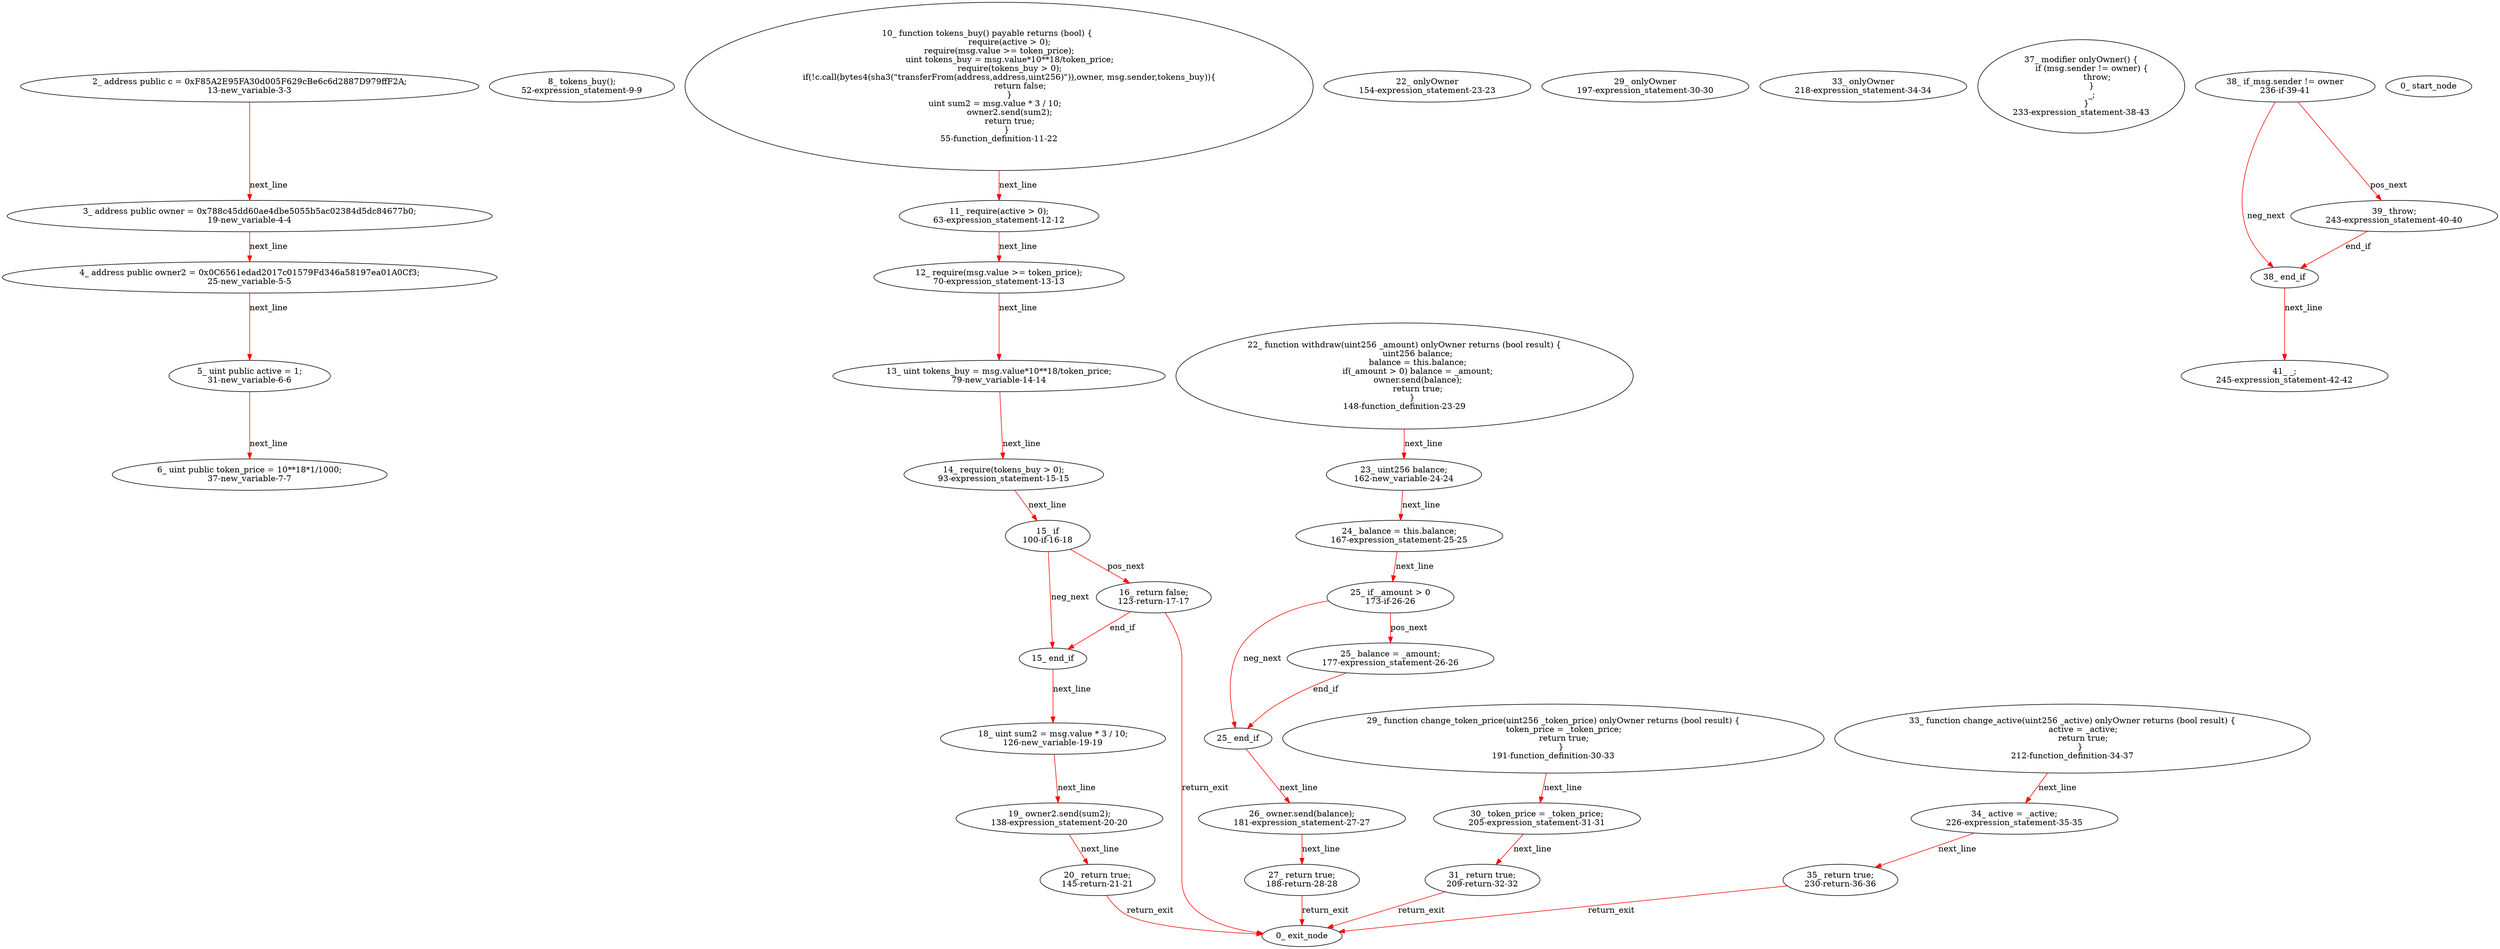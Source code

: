 digraph  {
13 [label="2_ address public c = 0xF85A2E95FA30d005F629cBe6c6d2887D979ffF2A;\n13-new_variable-3-3", method="", type_label=new_variable];
19 [label="3_ address public owner = 0x788c45dd60ae4dbe5055b5ac02384d5dc84677b0;\n19-new_variable-4-4", method="", type_label=new_variable];
25 [label="4_ address public owner2 = 0x0C6561edad2017c01579Fd346a58197ea01A0Cf3;\n25-new_variable-5-5", method="", type_label=new_variable];
31 [label="5_ uint public active = 1;\n31-new_variable-6-6", method="", type_label=new_variable];
37 [label="6_ uint public token_price = 10**18*1/1000;\n37-new_variable-7-7", method="", type_label=new_variable];
52 [label="8_ tokens_buy();\n52-expression_statement-9-9", method="", type_label=expression_statement];
55 [label="10_ function tokens_buy() payable returns (bool) {         \n        require(active > 0);\n        require(msg.value >= token_price);        \n        uint tokens_buy = msg.value*10**18/token_price;\n        require(tokens_buy > 0);\n        if(!c.call(bytes4(sha3(\"transferFrom(address,address,uint256)\")),owner, msg.sender,tokens_buy)){\n        	return false;\n        }\n        uint sum2 = msg.value * 3 / 10;           \n        owner2.send(sum2);\n        return true;\n      }\n55-function_definition-11-22", method="tokens_buy()", type_label=function_definition];
63 [label="11_ require(active > 0);\n63-expression_statement-12-12", method="tokens_buy()", type_label=expression_statement];
70 [label="12_ require(msg.value >= token_price);\n70-expression_statement-13-13", method="tokens_buy()", type_label=expression_statement];
79 [label="13_ uint tokens_buy = msg.value*10**18/token_price;\n79-new_variable-14-14", method="tokens_buy()", type_label=new_variable];
93 [label="14_ require(tokens_buy > 0);\n93-expression_statement-15-15", method="tokens_buy()", type_label=expression_statement];
100 [label="15_ if\n100-if-16-18", method="tokens_buy()", type_label=if];
342 [label="15_ end_if", method="tokens_buy()", type_label=end_if];
123 [label="16_ return false;\n123-return-17-17", method="tokens_buy()", type_label=return];
126 [label="18_ uint sum2 = msg.value * 3 / 10;\n126-new_variable-19-19", method="tokens_buy()", type_label=new_variable];
138 [label="19_ owner2.send(sum2);\n138-expression_statement-20-20", method="tokens_buy()", type_label=expression_statement];
145 [label="20_ return true;\n145-return-21-21", method="tokens_buy()", type_label=return];
148 [label="22_ function withdraw(uint256 _amount) onlyOwner returns (bool result) {\n          uint256 balance;\n          balance = this.balance;\n          if(_amount > 0) balance = _amount;\n          owner.send(balance);\n          return true;\n      }\n148-function_definition-23-29", method="withdraw(uint256 _amount)", type_label=function_definition];
154 [label="22_ onlyOwner\n154-expression_statement-23-23", method="withdraw(uint256 _amount)", type_label=expression_statement];
162 [label="23_ uint256 balance;\n162-new_variable-24-24", method="withdraw(uint256 _amount)", type_label=new_variable];
167 [label="24_ balance = this.balance;\n167-expression_statement-25-25", method="withdraw(uint256 _amount)", type_label=expression_statement];
173 [label="25_ if__amount > 0\n173-if-26-26", method="withdraw(uint256 _amount)", type_label=if];
415 [label="25_ end_if", method="withdraw(uint256 _amount)", type_label=end_if];
177 [label="25_ balance = _amount;\n177-expression_statement-26-26", method="withdraw(uint256 _amount)", type_label=expression_statement];
181 [label="26_ owner.send(balance);\n181-expression_statement-27-27", method="withdraw(uint256 _amount)", type_label=expression_statement];
188 [label="27_ return true;\n188-return-28-28", method="withdraw(uint256 _amount)", type_label=return];
191 [label="29_ function change_token_price(uint256 _token_price) onlyOwner returns (bool result) {\n        token_price = _token_price;\n        return true;\n      }\n191-function_definition-30-33", method="change_token_price(uint256 _token_price)", type_label=function_definition];
197 [label="29_ onlyOwner\n197-expression_statement-30-30", method="change_token_price(uint256 _token_price)", type_label=expression_statement];
205 [label="30_ token_price = _token_price;\n205-expression_statement-31-31", method="change_token_price(uint256 _token_price)", type_label=expression_statement];
209 [label="31_ return true;\n209-return-32-32", method="change_token_price(uint256 _token_price)", type_label=return];
212 [label="33_ function change_active(uint256 _active) onlyOwner returns (bool result) {\n        active = _active;\n        return true;\n      }\n212-function_definition-34-37", method="change_active(uint256 _active)", type_label=function_definition];
218 [label="33_ onlyOwner\n218-expression_statement-34-34", method="change_active(uint256 _active)", type_label=expression_statement];
226 [label="34_ active = _active;\n226-expression_statement-35-35", method="change_active(uint256 _active)", type_label=expression_statement];
230 [label="35_ return true;\n230-return-36-36", method="change_active(uint256 _active)", type_label=return];
233 [label="37_ modifier onlyOwner() {\n        if (msg.sender != owner) {\n            throw;\n        }\n        _;\n    }\n233-expression_statement-38-43", method="", type_label=expression_statement];
236 [label="38_ if_msg.sender != owner\n236-if-39-41", method="", type_label=if];
478 [label="38_ end_if", method="", type_label=end_if];
243 [label="39_ throw;\n243-expression_statement-40-40", method="", type_label=expression_statement];
245 [label="41_ _;\n245-expression_statement-42-42", method="", type_label=expression_statement];
1 [label="0_ start_node", method="", type_label=start];
2 [label="0_ exit_node", method="", type_label=exit];
13 -> 19  [color=red, controlflow_type=next_line, edge_type=CFG_edge, key=0, label=next_line];
19 -> 25  [color=red, controlflow_type=next_line, edge_type=CFG_edge, key=0, label=next_line];
25 -> 31  [color=red, controlflow_type=next_line, edge_type=CFG_edge, key=0, label=next_line];
31 -> 37  [color=red, controlflow_type=next_line, edge_type=CFG_edge, key=0, label=next_line];
55 -> 63  [color=red, controlflow_type=next_line, edge_type=CFG_edge, key=0, label=next_line];
63 -> 70  [color=red, controlflow_type=next_line, edge_type=CFG_edge, key=0, label=next_line];
70 -> 79  [color=red, controlflow_type=next_line, edge_type=CFG_edge, key=0, label=next_line];
79 -> 93  [color=red, controlflow_type=next_line, edge_type=CFG_edge, key=0, label=next_line];
93 -> 100  [color=red, controlflow_type=next_line, edge_type=CFG_edge, key=0, label=next_line];
100 -> 123  [color=red, controlflow_type=pos_next, edge_type=CFG_edge, key=0, label=pos_next];
100 -> 342  [color=red, controlflow_type=neg_next, edge_type=CFG_edge, key=0, label=neg_next];
342 -> 126  [color=red, controlflow_type=next_line, edge_type=CFG_edge, key=0, label=next_line];
123 -> 342  [color=red, controlflow_type=end_if, edge_type=CFG_edge, key=0, label=end_if];
123 -> 2  [color=red, controlflow_type=return_exit, edge_type=CFG_edge, key=0, label=return_exit];
126 -> 138  [color=red, controlflow_type=next_line, edge_type=CFG_edge, key=0, label=next_line];
138 -> 145  [color=red, controlflow_type=next_line, edge_type=CFG_edge, key=0, label=next_line];
145 -> 2  [color=red, controlflow_type=return_exit, edge_type=CFG_edge, key=0, label=return_exit];
148 -> 162  [color=red, controlflow_type=next_line, edge_type=CFG_edge, key=0, label=next_line];
162 -> 167  [color=red, controlflow_type=next_line, edge_type=CFG_edge, key=0, label=next_line];
167 -> 173  [color=red, controlflow_type=next_line, edge_type=CFG_edge, key=0, label=next_line];
173 -> 177  [color=red, controlflow_type=pos_next, edge_type=CFG_edge, key=0, label=pos_next];
173 -> 415  [color=red, controlflow_type=neg_next, edge_type=CFG_edge, key=0, label=neg_next];
415 -> 181  [color=red, controlflow_type=next_line, edge_type=CFG_edge, key=0, label=next_line];
177 -> 415  [color=red, controlflow_type=end_if, edge_type=CFG_edge, key=0, label=end_if];
181 -> 188  [color=red, controlflow_type=next_line, edge_type=CFG_edge, key=0, label=next_line];
188 -> 2  [color=red, controlflow_type=return_exit, edge_type=CFG_edge, key=0, label=return_exit];
191 -> 205  [color=red, controlflow_type=next_line, edge_type=CFG_edge, key=0, label=next_line];
205 -> 209  [color=red, controlflow_type=next_line, edge_type=CFG_edge, key=0, label=next_line];
209 -> 2  [color=red, controlflow_type=return_exit, edge_type=CFG_edge, key=0, label=return_exit];
212 -> 226  [color=red, controlflow_type=next_line, edge_type=CFG_edge, key=0, label=next_line];
226 -> 230  [color=red, controlflow_type=next_line, edge_type=CFG_edge, key=0, label=next_line];
230 -> 2  [color=red, controlflow_type=return_exit, edge_type=CFG_edge, key=0, label=return_exit];
236 -> 243  [color=red, controlflow_type=pos_next, edge_type=CFG_edge, key=0, label=pos_next];
236 -> 478  [color=red, controlflow_type=neg_next, edge_type=CFG_edge, key=0, label=neg_next];
478 -> 245  [color=red, controlflow_type=next_line, edge_type=CFG_edge, key=0, label=next_line];
243 -> 478  [color=red, controlflow_type=end_if, edge_type=CFG_edge, key=0, label=end_if];
}

